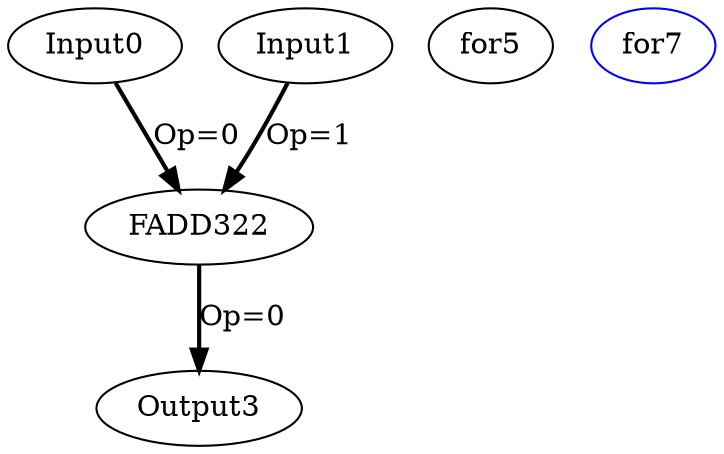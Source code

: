 Digraph G {
Input0[opcode = "Input", ref_name="kernel_deriche_2_0", size="8192", offset="0,0", pattern="4,64,4,32", color = black];
Input1[opcode = "Input", ref_name="kernel_deriche_2_1", size="8192", offset="0,0", pattern="4,64,4,32", color = black];
FADD322[opcode = "FADD32", color = black];
Output3[opcode = "Output", ref_name="kernel_deriche_2_2", size="8192", offset="0,0", pattern="4,64,4,32", color = black];
for5[opcode = "for", color = black];
for7[opcode = "for", color = blue];
Input0 -> FADD322[color = black, style = bold, operand = 0, label = "Op=0"];
Input1 -> FADD322[color = black, style = bold, operand = 1, label = "Op=1"];
FADD322 -> Output3[color = black, style = bold, operand = 0, label = "Op=0"];
}

